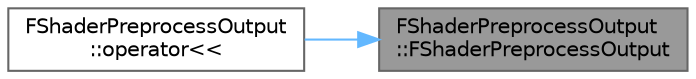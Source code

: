 digraph "FShaderPreprocessOutput::FShaderPreprocessOutput"
{
 // INTERACTIVE_SVG=YES
 // LATEX_PDF_SIZE
  bgcolor="transparent";
  edge [fontname=Helvetica,fontsize=10,labelfontname=Helvetica,labelfontsize=10];
  node [fontname=Helvetica,fontsize=10,shape=box,height=0.2,width=0.4];
  rankdir="RL";
  Node1 [id="Node000001",label="FShaderPreprocessOutput\l::FShaderPreprocessOutput",height=0.2,width=0.4,color="gray40", fillcolor="grey60", style="filled", fontcolor="black",tooltip=" "];
  Node1 -> Node2 [id="edge1_Node000001_Node000002",dir="back",color="steelblue1",style="solid",tooltip=" "];
  Node2 [id="Node000002",label="FShaderPreprocessOutput\l::operator\<\<",height=0.2,width=0.4,color="grey40", fillcolor="white", style="filled",URL="$d8/d8a/classFShaderPreprocessOutput.html#a413154d8fed976e82eb0af4b0eda7e16",tooltip=" "];
}
